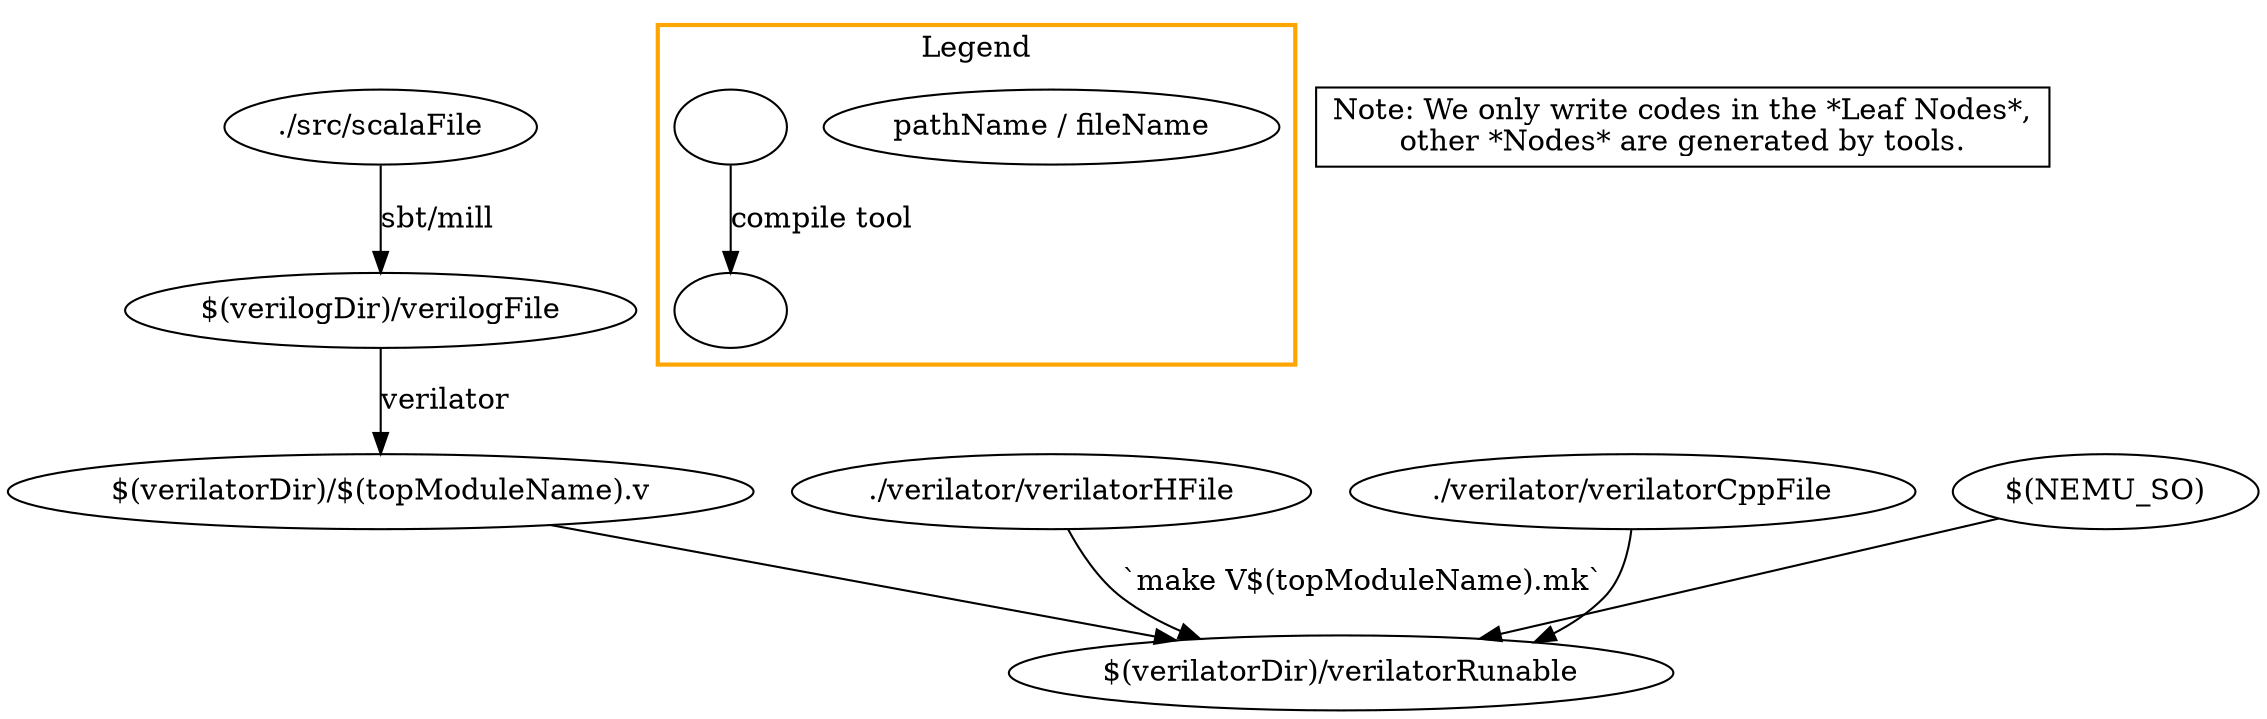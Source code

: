 digraph G {
  "./src/scalaFile" -> "$(verilogDir)/verilogFile" [label="sbt/mill"];
  "$(verilogDir)/verilogFile" -> "$(verilatorDir)/$(topModuleName).v" [label="verilator"];
  "$(verilatorDir)/$(topModuleName).v" -> "$(verilatorDir)/verilatorRunable";
  "./verilator/verilatorHFile" -> "$(verilatorDir)/verilatorRunable" [label="`make V$(topModuleName).mk`"];
  "./verilator/verilatorCppFile" -> "$(verilatorDir)/verilatorRunable";
  "$(NEMU_SO)" -> "$(verilatorDir)/verilatorRunable";

  // Legend
  subgraph cluster1 {
    "pathName / fileName";
    " " -> "  " [label="compile tool"];

    label = "Legend";
    style=bold;
    color = "orange";
  }

  "Note: We only write codes in the *Leaf Nodes*,\nother *Nodes* are generated by tools." [shape=box]
}